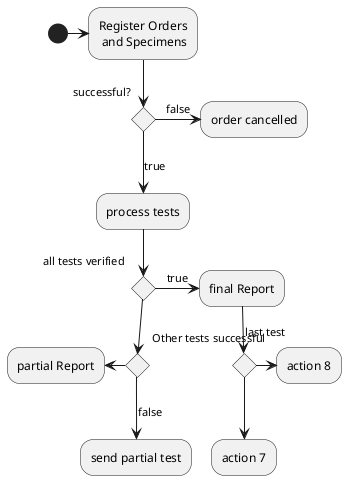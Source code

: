 @startuml DiagnosticReport state Diagram

(*) -> "Register Orders\n and Specimens"
  --> if "successful?" then

  -->[true] "process tests"

  if "all tests verified" then
    ->[true] "final Report" as a3
  else
    if "Other tests successful" then
      -left-> "partial Report"
    else
      -->[false] "send partial test"
    endif
  endif

else

  ->[false] "order cancelled"

endif

a3 --> if "last test" then
  --> "action 7"
else
  -> "action 8"
endif

@enduml
